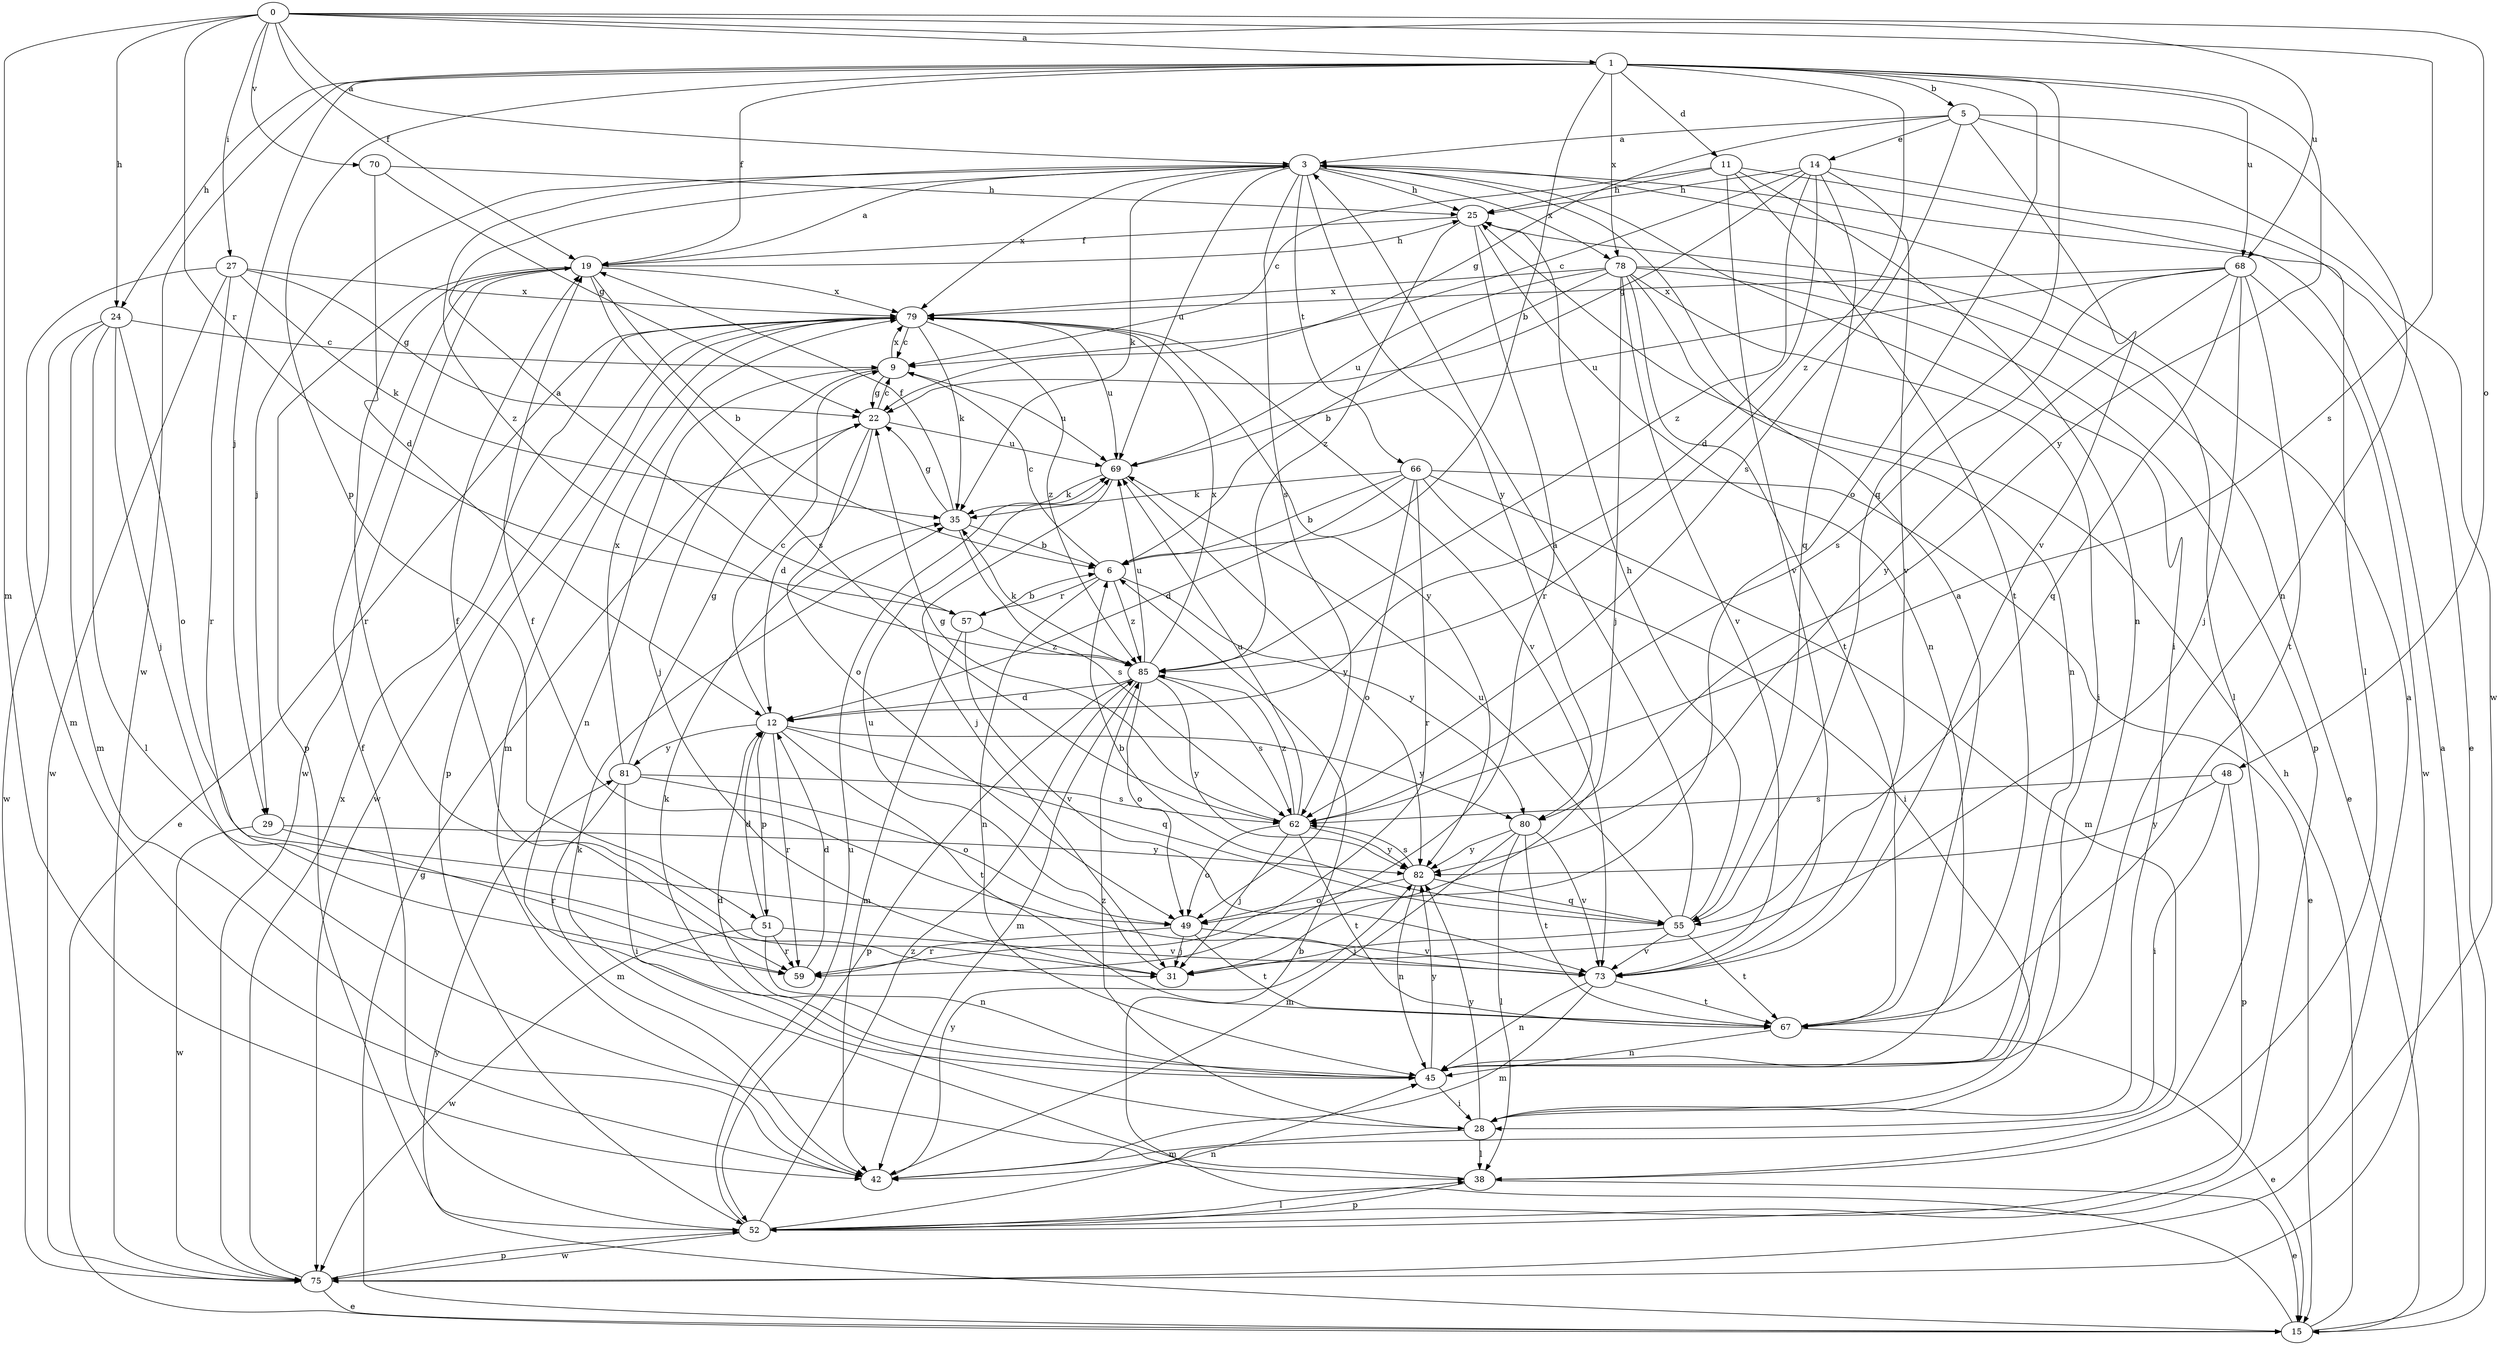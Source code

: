 strict digraph  {
0;
1;
3;
5;
6;
9;
11;
12;
14;
15;
19;
22;
24;
25;
27;
28;
29;
31;
35;
38;
42;
45;
48;
49;
51;
52;
55;
57;
59;
62;
66;
67;
68;
69;
70;
73;
75;
78;
79;
80;
81;
82;
85;
0 -> 1  [label=a];
0 -> 3  [label=a];
0 -> 19  [label=f];
0 -> 24  [label=h];
0 -> 27  [label=i];
0 -> 42  [label=m];
0 -> 48  [label=o];
0 -> 57  [label=r];
0 -> 62  [label=s];
0 -> 68  [label=u];
0 -> 70  [label=v];
1 -> 5  [label=b];
1 -> 6  [label=b];
1 -> 11  [label=d];
1 -> 19  [label=f];
1 -> 24  [label=h];
1 -> 29  [label=j];
1 -> 49  [label=o];
1 -> 51  [label=p];
1 -> 55  [label=q];
1 -> 68  [label=u];
1 -> 75  [label=w];
1 -> 78  [label=x];
1 -> 80  [label=y];
1 -> 85  [label=z];
3 -> 25  [label=h];
3 -> 28  [label=i];
3 -> 29  [label=j];
3 -> 35  [label=k];
3 -> 62  [label=s];
3 -> 66  [label=t];
3 -> 69  [label=u];
3 -> 78  [label=x];
3 -> 79  [label=x];
3 -> 80  [label=y];
3 -> 85  [label=z];
5 -> 3  [label=a];
5 -> 14  [label=e];
5 -> 22  [label=g];
5 -> 45  [label=n];
5 -> 62  [label=s];
5 -> 73  [label=v];
5 -> 75  [label=w];
6 -> 9  [label=c];
6 -> 45  [label=n];
6 -> 57  [label=r];
6 -> 80  [label=y];
6 -> 85  [label=z];
9 -> 22  [label=g];
9 -> 31  [label=j];
9 -> 45  [label=n];
9 -> 69  [label=u];
9 -> 79  [label=x];
11 -> 9  [label=c];
11 -> 25  [label=h];
11 -> 38  [label=l];
11 -> 45  [label=n];
11 -> 67  [label=t];
11 -> 73  [label=v];
12 -> 9  [label=c];
12 -> 51  [label=p];
12 -> 55  [label=q];
12 -> 59  [label=r];
12 -> 67  [label=t];
12 -> 80  [label=y];
12 -> 81  [label=y];
14 -> 9  [label=c];
14 -> 12  [label=d];
14 -> 15  [label=e];
14 -> 22  [label=g];
14 -> 25  [label=h];
14 -> 55  [label=q];
14 -> 73  [label=v];
14 -> 85  [label=z];
15 -> 3  [label=a];
15 -> 6  [label=b];
15 -> 22  [label=g];
15 -> 25  [label=h];
15 -> 81  [label=y];
19 -> 3  [label=a];
19 -> 6  [label=b];
19 -> 25  [label=h];
19 -> 52  [label=p];
19 -> 59  [label=r];
19 -> 62  [label=s];
19 -> 75  [label=w];
19 -> 79  [label=x];
22 -> 9  [label=c];
22 -> 12  [label=d];
22 -> 49  [label=o];
22 -> 69  [label=u];
24 -> 9  [label=c];
24 -> 31  [label=j];
24 -> 38  [label=l];
24 -> 42  [label=m];
24 -> 49  [label=o];
24 -> 75  [label=w];
25 -> 19  [label=f];
25 -> 38  [label=l];
25 -> 45  [label=n];
25 -> 59  [label=r];
25 -> 85  [label=z];
27 -> 22  [label=g];
27 -> 35  [label=k];
27 -> 42  [label=m];
27 -> 59  [label=r];
27 -> 75  [label=w];
27 -> 79  [label=x];
28 -> 38  [label=l];
28 -> 42  [label=m];
28 -> 82  [label=y];
28 -> 85  [label=z];
29 -> 59  [label=r];
29 -> 75  [label=w];
29 -> 82  [label=y];
31 -> 19  [label=f];
31 -> 69  [label=u];
35 -> 6  [label=b];
35 -> 19  [label=f];
35 -> 22  [label=g];
35 -> 62  [label=s];
38 -> 15  [label=e];
38 -> 35  [label=k];
38 -> 52  [label=p];
42 -> 82  [label=y];
45 -> 12  [label=d];
45 -> 28  [label=i];
45 -> 35  [label=k];
45 -> 82  [label=y];
48 -> 28  [label=i];
48 -> 52  [label=p];
48 -> 62  [label=s];
48 -> 82  [label=y];
49 -> 31  [label=j];
49 -> 59  [label=r];
49 -> 67  [label=t];
49 -> 73  [label=v];
51 -> 12  [label=d];
51 -> 45  [label=n];
51 -> 59  [label=r];
51 -> 73  [label=v];
51 -> 75  [label=w];
52 -> 3  [label=a];
52 -> 19  [label=f];
52 -> 38  [label=l];
52 -> 45  [label=n];
52 -> 69  [label=u];
52 -> 75  [label=w];
52 -> 85  [label=z];
55 -> 3  [label=a];
55 -> 6  [label=b];
55 -> 25  [label=h];
55 -> 31  [label=j];
55 -> 67  [label=t];
55 -> 69  [label=u];
55 -> 73  [label=v];
57 -> 3  [label=a];
57 -> 6  [label=b];
57 -> 42  [label=m];
57 -> 73  [label=v];
57 -> 85  [label=z];
59 -> 12  [label=d];
62 -> 22  [label=g];
62 -> 31  [label=j];
62 -> 49  [label=o];
62 -> 67  [label=t];
62 -> 69  [label=u];
62 -> 82  [label=y];
62 -> 85  [label=z];
66 -> 6  [label=b];
66 -> 12  [label=d];
66 -> 15  [label=e];
66 -> 28  [label=i];
66 -> 35  [label=k];
66 -> 42  [label=m];
66 -> 49  [label=o];
66 -> 59  [label=r];
67 -> 3  [label=a];
67 -> 15  [label=e];
67 -> 45  [label=n];
68 -> 31  [label=j];
68 -> 55  [label=q];
68 -> 62  [label=s];
68 -> 67  [label=t];
68 -> 69  [label=u];
68 -> 75  [label=w];
68 -> 79  [label=x];
68 -> 82  [label=y];
69 -> 31  [label=j];
69 -> 35  [label=k];
69 -> 82  [label=y];
70 -> 12  [label=d];
70 -> 22  [label=g];
70 -> 25  [label=h];
73 -> 19  [label=f];
73 -> 42  [label=m];
73 -> 45  [label=n];
73 -> 67  [label=t];
75 -> 15  [label=e];
75 -> 52  [label=p];
75 -> 79  [label=x];
78 -> 6  [label=b];
78 -> 15  [label=e];
78 -> 28  [label=i];
78 -> 31  [label=j];
78 -> 45  [label=n];
78 -> 52  [label=p];
78 -> 67  [label=t];
78 -> 69  [label=u];
78 -> 73  [label=v];
78 -> 79  [label=x];
79 -> 9  [label=c];
79 -> 15  [label=e];
79 -> 35  [label=k];
79 -> 42  [label=m];
79 -> 52  [label=p];
79 -> 69  [label=u];
79 -> 73  [label=v];
79 -> 75  [label=w];
79 -> 82  [label=y];
79 -> 85  [label=z];
80 -> 38  [label=l];
80 -> 42  [label=m];
80 -> 67  [label=t];
80 -> 73  [label=v];
80 -> 82  [label=y];
81 -> 22  [label=g];
81 -> 28  [label=i];
81 -> 42  [label=m];
81 -> 49  [label=o];
81 -> 62  [label=s];
81 -> 79  [label=x];
82 -> 45  [label=n];
82 -> 49  [label=o];
82 -> 55  [label=q];
82 -> 62  [label=s];
85 -> 12  [label=d];
85 -> 35  [label=k];
85 -> 42  [label=m];
85 -> 49  [label=o];
85 -> 52  [label=p];
85 -> 62  [label=s];
85 -> 69  [label=u];
85 -> 79  [label=x];
85 -> 82  [label=y];
}
